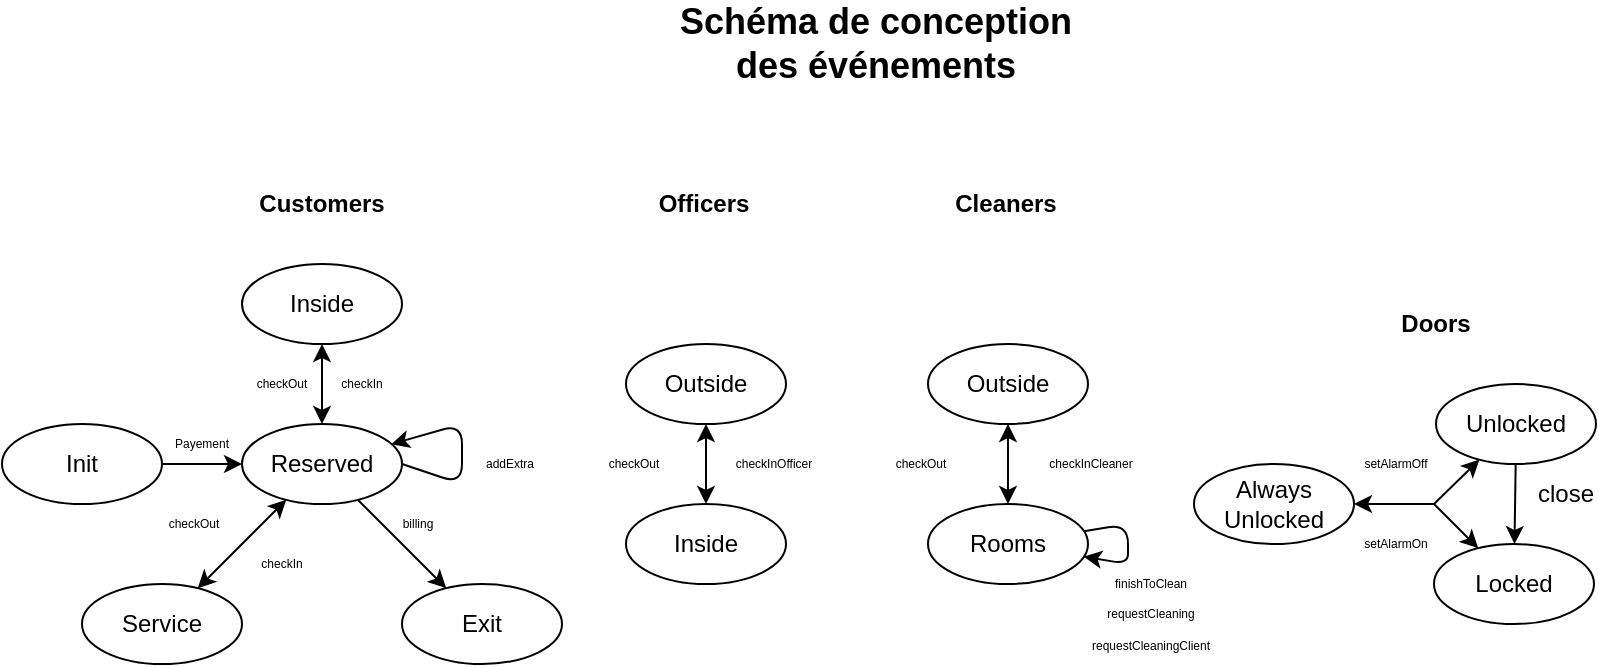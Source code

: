 <mxfile version="13.7.9" type="device"><diagram id="ZraS_0X_WGu9lrqXPS7P" name="Page-1"><mxGraphModel dx="569" dy="329" grid="1" gridSize="10" guides="1" tooltips="1" connect="1" arrows="1" fold="1" page="1" pageScale="1" pageWidth="827" pageHeight="1169" math="0" shadow="0"><root><mxCell id="0"/><mxCell id="1" parent="0"/><mxCell id="4WXW8zboLFEYp_F8zQzY-1" value="Init" style="ellipse;whiteSpace=wrap;html=1;" parent="1" vertex="1"><mxGeometry x="3" y="240" width="80" height="40" as="geometry"/></mxCell><mxCell id="4WXW8zboLFEYp_F8zQzY-2" value="Schéma de conception des événements" style="text;html=1;strokeColor=none;fillColor=none;align=center;verticalAlign=middle;whiteSpace=wrap;rounded=0;fontSize=18;fontStyle=1" parent="1" vertex="1"><mxGeometry x="330" y="40" width="220" height="20" as="geometry"/></mxCell><mxCell id="4WXW8zboLFEYp_F8zQzY-3" value="Reserved" style="ellipse;whiteSpace=wrap;html=1;" parent="1" vertex="1"><mxGeometry x="123" y="240" width="80" height="40" as="geometry"/></mxCell><mxCell id="4WXW8zboLFEYp_F8zQzY-4" value="" style="endArrow=classic;html=1;fontSize=18;" parent="1" source="4WXW8zboLFEYp_F8zQzY-1" target="4WXW8zboLFEYp_F8zQzY-3" edge="1"><mxGeometry width="50" height="50" relative="1" as="geometry"><mxPoint x="78" y="390" as="sourcePoint"/><mxPoint x="128" y="340" as="targetPoint"/></mxGeometry></mxCell><mxCell id="4WXW8zboLFEYp_F8zQzY-5" value="&lt;font style=&quot;font-size: 6px;&quot;&gt;Payement&lt;/font&gt;" style="text;html=1;strokeColor=none;fillColor=none;align=center;verticalAlign=middle;whiteSpace=wrap;rounded=0;fontSize=6;" parent="1" vertex="1"><mxGeometry x="83" y="240" width="40" height="20" as="geometry"/></mxCell><mxCell id="4WXW8zboLFEYp_F8zQzY-6" value="Inside" style="ellipse;whiteSpace=wrap;html=1;" parent="1" vertex="1"><mxGeometry x="123" y="160" width="80" height="40" as="geometry"/></mxCell><mxCell id="4WXW8zboLFEYp_F8zQzY-7" value="" style="endArrow=classic;html=1;fontSize=18;startArrow=classic;startFill=1;" parent="1" source="4WXW8zboLFEYp_F8zQzY-3" target="4WXW8zboLFEYp_F8zQzY-6" edge="1"><mxGeometry width="50" height="50" relative="1" as="geometry"><mxPoint x="133" y="190" as="sourcePoint"/><mxPoint x="173" y="190" as="targetPoint"/></mxGeometry></mxCell><mxCell id="4WXW8zboLFEYp_F8zQzY-8" value="&lt;font style=&quot;font-size: 6px;&quot;&gt;checkIn&lt;/font&gt;" style="text;html=1;strokeColor=none;fillColor=none;align=center;verticalAlign=middle;whiteSpace=wrap;rounded=0;fontSize=6;" parent="1" vertex="1"><mxGeometry x="163" y="210" width="40" height="20" as="geometry"/></mxCell><mxCell id="4WXW8zboLFEYp_F8zQzY-9" value="&lt;font style=&quot;font-size: 6px;&quot;&gt;checkOut&lt;/font&gt;" style="text;html=1;strokeColor=none;fillColor=none;align=center;verticalAlign=middle;whiteSpace=wrap;rounded=0;fontSize=6;" parent="1" vertex="1"><mxGeometry x="123" y="210" width="40" height="20" as="geometry"/></mxCell><mxCell id="4WXW8zboLFEYp_F8zQzY-10" value="Service" style="ellipse;whiteSpace=wrap;html=1;" parent="1" vertex="1"><mxGeometry x="43" y="320" width="80" height="40" as="geometry"/></mxCell><mxCell id="4WXW8zboLFEYp_F8zQzY-11" value="" style="endArrow=classic;html=1;fontSize=18;startArrow=classic;startFill=1;" parent="1" source="4WXW8zboLFEYp_F8zQzY-3" target="4WXW8zboLFEYp_F8zQzY-10" edge="1"><mxGeometry width="50" height="50" relative="1" as="geometry"><mxPoint x="206.282" y="258.906" as="sourcePoint"/><mxPoint x="259.718" y="241.094" as="targetPoint"/></mxGeometry></mxCell><mxCell id="4WXW8zboLFEYp_F8zQzY-12" value="&lt;font style=&quot;font-size: 6px&quot;&gt;checkIn&lt;/font&gt;" style="text;html=1;strokeColor=none;fillColor=none;align=center;verticalAlign=middle;whiteSpace=wrap;rounded=0;fontSize=6;" parent="1" vertex="1"><mxGeometry x="123" y="300" width="40" height="20" as="geometry"/></mxCell><mxCell id="4WXW8zboLFEYp_F8zQzY-13" value="&lt;font style=&quot;font-size: 6px&quot;&gt;checkOut&lt;/font&gt;" style="text;html=1;strokeColor=none;fillColor=none;align=center;verticalAlign=middle;whiteSpace=wrap;rounded=0;fontSize=6;" parent="1" vertex="1"><mxGeometry x="75" y="280" width="48" height="20" as="geometry"/></mxCell><mxCell id="4WXW8zboLFEYp_F8zQzY-16" value="Exit" style="ellipse;whiteSpace=wrap;html=1;" parent="1" vertex="1"><mxGeometry x="203" y="320" width="80" height="40" as="geometry"/></mxCell><mxCell id="4WXW8zboLFEYp_F8zQzY-17" value="" style="endArrow=classic;html=1;fontSize=18;" parent="1" source="4WXW8zboLFEYp_F8zQzY-3" target="4WXW8zboLFEYp_F8zQzY-16" edge="1"><mxGeometry width="50" height="50" relative="1" as="geometry"><mxPoint x="189.97" y="287.635" as="sourcePoint"/><mxPoint x="147" y="320" as="targetPoint"/></mxGeometry></mxCell><mxCell id="4WXW8zboLFEYp_F8zQzY-18" value="&lt;font style=&quot;font-size: 6px&quot;&gt;billing&lt;/font&gt;" style="text;html=1;strokeColor=none;fillColor=none;align=center;verticalAlign=middle;whiteSpace=wrap;rounded=0;fontSize=6;" parent="1" vertex="1"><mxGeometry x="201" y="280" width="20" height="20" as="geometry"/></mxCell><mxCell id="4WXW8zboLFEYp_F8zQzY-19" value="" style="endArrow=classic;html=1;fontSize=18;exitX=1;exitY=0.5;exitDx=0;exitDy=0;" parent="1" source="4WXW8zboLFEYp_F8zQzY-3" target="4WXW8zboLFEYp_F8zQzY-3" edge="1"><mxGeometry width="50" height="50" relative="1" as="geometry"><mxPoint x="237" y="329.6" as="sourcePoint"/><mxPoint x="203" y="320" as="targetPoint"/><Array as="points"><mxPoint x="233" y="270"/><mxPoint x="233" y="240"/></Array></mxGeometry></mxCell><mxCell id="4WXW8zboLFEYp_F8zQzY-20" value="addExtra" style="text;html=1;strokeColor=none;fillColor=none;align=center;verticalAlign=middle;whiteSpace=wrap;rounded=0;fontSize=6;" parent="1" vertex="1"><mxGeometry x="237" y="250" width="40" height="20" as="geometry"/></mxCell><mxCell id="4WXW8zboLFEYp_F8zQzY-21" value="&lt;font style=&quot;font-size: 12px&quot;&gt;&lt;b&gt;Customers&lt;/b&gt;&lt;/font&gt;" style="text;html=1;strokeColor=none;fillColor=none;align=center;verticalAlign=middle;whiteSpace=wrap;rounded=0;fontSize=6;" parent="1" vertex="1"><mxGeometry x="123" y="120" width="80" height="20" as="geometry"/></mxCell><mxCell id="4WXW8zboLFEYp_F8zQzY-22" value="&lt;font style=&quot;font-size: 12px&quot;&gt;&lt;b&gt;Officers&lt;/b&gt;&lt;/font&gt;" style="text;html=1;strokeColor=none;fillColor=none;align=center;verticalAlign=middle;whiteSpace=wrap;rounded=0;fontSize=6;" parent="1" vertex="1"><mxGeometry x="329" y="120" width="50" height="20" as="geometry"/></mxCell><mxCell id="4WXW8zboLFEYp_F8zQzY-23" value="&lt;font style=&quot;font-size: 12px&quot;&gt;&lt;b&gt;Cleaners&lt;/b&gt;&lt;/font&gt;" style="text;html=1;strokeColor=none;fillColor=none;align=center;verticalAlign=middle;whiteSpace=wrap;rounded=0;fontSize=6;" parent="1" vertex="1"><mxGeometry x="465" y="120" width="80" height="20" as="geometry"/></mxCell><mxCell id="4WXW8zboLFEYp_F8zQzY-25" value="Outside" style="ellipse;whiteSpace=wrap;html=1;" parent="1" vertex="1"><mxGeometry x="315" y="200" width="80" height="40" as="geometry"/></mxCell><mxCell id="4WXW8zboLFEYp_F8zQzY-26" value="Inside" style="ellipse;whiteSpace=wrap;html=1;" parent="1" vertex="1"><mxGeometry x="315" y="280" width="80" height="40" as="geometry"/></mxCell><mxCell id="4WXW8zboLFEYp_F8zQzY-27" value="" style="endArrow=classic;html=1;fontSize=18;startArrow=classic;startFill=1;" parent="1" source="4WXW8zboLFEYp_F8zQzY-25" target="4WXW8zboLFEYp_F8zQzY-26" edge="1"><mxGeometry width="50" height="50" relative="1" as="geometry"><mxPoint x="107.111" y="287.889" as="sourcePoint"/><mxPoint x="62.889" y="332.111" as="targetPoint"/></mxGeometry></mxCell><mxCell id="4WXW8zboLFEYp_F8zQzY-28" value="&lt;font style=&quot;font-size: 6px&quot;&gt;checkInOfficer&lt;/font&gt;" style="text;html=1;strokeColor=none;fillColor=none;align=center;verticalAlign=middle;whiteSpace=wrap;rounded=0;fontSize=6;" parent="1" vertex="1"><mxGeometry x="369" y="250" width="40" height="20" as="geometry"/></mxCell><mxCell id="4WXW8zboLFEYp_F8zQzY-29" value="&lt;font style=&quot;font-size: 6px&quot;&gt;checkOut&lt;/font&gt;" style="text;html=1;strokeColor=none;fillColor=none;align=center;verticalAlign=middle;whiteSpace=wrap;rounded=0;fontSize=6;" parent="1" vertex="1"><mxGeometry x="299" y="250" width="40" height="20" as="geometry"/></mxCell><mxCell id="4WXW8zboLFEYp_F8zQzY-30" value="Outside" style="ellipse;whiteSpace=wrap;html=1;" parent="1" vertex="1"><mxGeometry x="466" y="200" width="80" height="40" as="geometry"/></mxCell><mxCell id="4WXW8zboLFEYp_F8zQzY-31" value="Rooms" style="ellipse;whiteSpace=wrap;html=1;" parent="1" vertex="1"><mxGeometry x="466" y="280" width="80" height="40" as="geometry"/></mxCell><mxCell id="4WXW8zboLFEYp_F8zQzY-32" value="" style="endArrow=classic;html=1;fontSize=18;startArrow=classic;startFill=1;fontStyle=1" parent="1" source="4WXW8zboLFEYp_F8zQzY-30" target="4WXW8zboLFEYp_F8zQzY-31" edge="1"><mxGeometry width="50" height="50" relative="1" as="geometry"><mxPoint x="258.111" y="287.889" as="sourcePoint"/><mxPoint x="213.889" y="332.111" as="targetPoint"/></mxGeometry></mxCell><mxCell id="4WXW8zboLFEYp_F8zQzY-33" value="&lt;font style=&quot;font-size: 6px&quot;&gt;checkInCleaner&lt;/font&gt;" style="text;html=1;strokeColor=none;fillColor=none;align=center;verticalAlign=middle;whiteSpace=wrap;rounded=0;fontSize=6;" parent="1" vertex="1"><mxGeometry x="520" y="250" width="55" height="20" as="geometry"/></mxCell><mxCell id="4WXW8zboLFEYp_F8zQzY-34" value="&lt;font style=&quot;font-size: 6px&quot;&gt;checkOut&lt;/font&gt;" style="text;html=1;strokeColor=none;fillColor=none;align=center;verticalAlign=middle;whiteSpace=wrap;rounded=0;fontSize=6;" parent="1" vertex="1"><mxGeometry x="435" y="250" width="55" height="20" as="geometry"/></mxCell><mxCell id="4WXW8zboLFEYp_F8zQzY-38" value="&lt;font style=&quot;font-size: 6px&quot;&gt;setAlarmOff&lt;/font&gt;" style="text;html=1;strokeColor=none;fillColor=none;align=center;verticalAlign=middle;whiteSpace=wrap;rounded=0;fontSize=6;" parent="1" vertex="1"><mxGeometry x="680" y="250" width="40" height="20" as="geometry"/></mxCell><mxCell id="4WXW8zboLFEYp_F8zQzY-39" value="&lt;font style=&quot;font-size: 6px&quot;&gt;setAlarmOn&lt;/font&gt;" style="text;html=1;strokeColor=none;fillColor=none;align=center;verticalAlign=middle;whiteSpace=wrap;rounded=0;fontSize=6;" parent="1" vertex="1"><mxGeometry x="685" y="290" width="30" height="20" as="geometry"/></mxCell><mxCell id="4WXW8zboLFEYp_F8zQzY-40" value="&lt;font style=&quot;font-size: 12px&quot;&gt;&lt;b&gt;Doors&lt;/b&gt;&lt;/font&gt;" style="text;html=1;strokeColor=none;fillColor=none;align=center;verticalAlign=middle;whiteSpace=wrap;rounded=0;fontSize=6;" parent="1" vertex="1"><mxGeometry x="695" y="180" width="50" height="20" as="geometry"/></mxCell><mxCell id="4WXW8zboLFEYp_F8zQzY-41" value="Locked" style="ellipse;whiteSpace=wrap;html=1;" parent="1" vertex="1"><mxGeometry x="719" y="300" width="80" height="40" as="geometry"/></mxCell><mxCell id="4WXW8zboLFEYp_F8zQzY-42" value="Unlocked" style="ellipse;whiteSpace=wrap;html=1;" parent="1" vertex="1"><mxGeometry x="720" y="220" width="80" height="40" as="geometry"/></mxCell><mxCell id="4WXW8zboLFEYp_F8zQzY-43" value="" style="endArrow=classic;html=1;fontSize=18;startArrow=none;startFill=0;" parent="1" source="4WXW8zboLFEYp_F8zQzY-42" target="4WXW8zboLFEYp_F8zQzY-41" edge="1"><mxGeometry width="50" height="50" relative="1" as="geometry"><mxPoint x="772.5" y="270" as="sourcePoint"/><mxPoint x="772.5" y="310" as="targetPoint"/></mxGeometry></mxCell><mxCell id="4WXW8zboLFEYp_F8zQzY-44" value="close" style="text;html=1;strokeColor=none;fillColor=none;align=center;verticalAlign=middle;whiteSpace=wrap;rounded=0;" parent="1" vertex="1"><mxGeometry x="770" y="270" width="30" height="10" as="geometry"/></mxCell><mxCell id="tt6yVCI2ieGNVAwPAmW2-2" value="Always Unlocked" style="ellipse;whiteSpace=wrap;html=1;" parent="1" vertex="1"><mxGeometry x="599" y="260" width="80" height="40" as="geometry"/></mxCell><mxCell id="tt6yVCI2ieGNVAwPAmW2-3" value="" style="endArrow=classic;html=1;" parent="1" target="tt6yVCI2ieGNVAwPAmW2-2" edge="1"><mxGeometry width="50" height="50" relative="1" as="geometry"><mxPoint x="719" y="280" as="sourcePoint"/><mxPoint x="719" y="200" as="targetPoint"/></mxGeometry></mxCell><mxCell id="tt6yVCI2ieGNVAwPAmW2-4" value="" style="endArrow=classic;html=1;" parent="1" target="4WXW8zboLFEYp_F8zQzY-42" edge="1"><mxGeometry width="50" height="50" relative="1" as="geometry"><mxPoint x="719" y="280" as="sourcePoint"/><mxPoint x="709" y="250" as="targetPoint"/></mxGeometry></mxCell><mxCell id="tt6yVCI2ieGNVAwPAmW2-5" value="" style="endArrow=classic;html=1;" parent="1" target="4WXW8zboLFEYp_F8zQzY-41" edge="1"><mxGeometry width="50" height="50" relative="1" as="geometry"><mxPoint x="719" y="280" as="sourcePoint"/><mxPoint x="754.365" y="254.694" as="targetPoint"/></mxGeometry></mxCell><mxCell id="DFPfAd17l3Z98CVX4gny-1" value="" style="endArrow=classic;html=1;fontSize=18;startArrow=none;startFill=0;" edge="1" parent="1" source="4WXW8zboLFEYp_F8zQzY-31" target="4WXW8zboLFEYp_F8zQzY-31"><mxGeometry width="50" height="50" relative="1" as="geometry"><mxPoint x="560" y="370" as="sourcePoint"/><mxPoint x="560" y="410" as="targetPoint"/></mxGeometry></mxCell><mxCell id="DFPfAd17l3Z98CVX4gny-2" value="&lt;font style=&quot;font-size: 6px&quot;&gt;finishToClean&lt;/font&gt;" style="text;html=1;strokeColor=none;fillColor=none;align=center;verticalAlign=middle;whiteSpace=wrap;rounded=0;fontSize=6;" vertex="1" parent="1"><mxGeometry x="550" y="315" width="55" height="10" as="geometry"/></mxCell><mxCell id="DFPfAd17l3Z98CVX4gny-4" value="&lt;font style=&quot;font-size: 6px&quot;&gt;requestCleaning&lt;/font&gt;" style="text;html=1;strokeColor=none;fillColor=none;align=center;verticalAlign=middle;whiteSpace=wrap;rounded=0;fontSize=6;" vertex="1" parent="1"><mxGeometry x="550" y="330" width="55" height="10" as="geometry"/></mxCell><mxCell id="DFPfAd17l3Z98CVX4gny-5" value="&lt;font style=&quot;font-size: 6px&quot;&gt;requestCleaningClient&lt;/font&gt;" style="text;html=1;strokeColor=none;fillColor=none;align=center;verticalAlign=middle;whiteSpace=wrap;rounded=0;fontSize=6;" vertex="1" parent="1"><mxGeometry x="550" y="346" width="55" height="10" as="geometry"/></mxCell></root></mxGraphModel></diagram></mxfile>